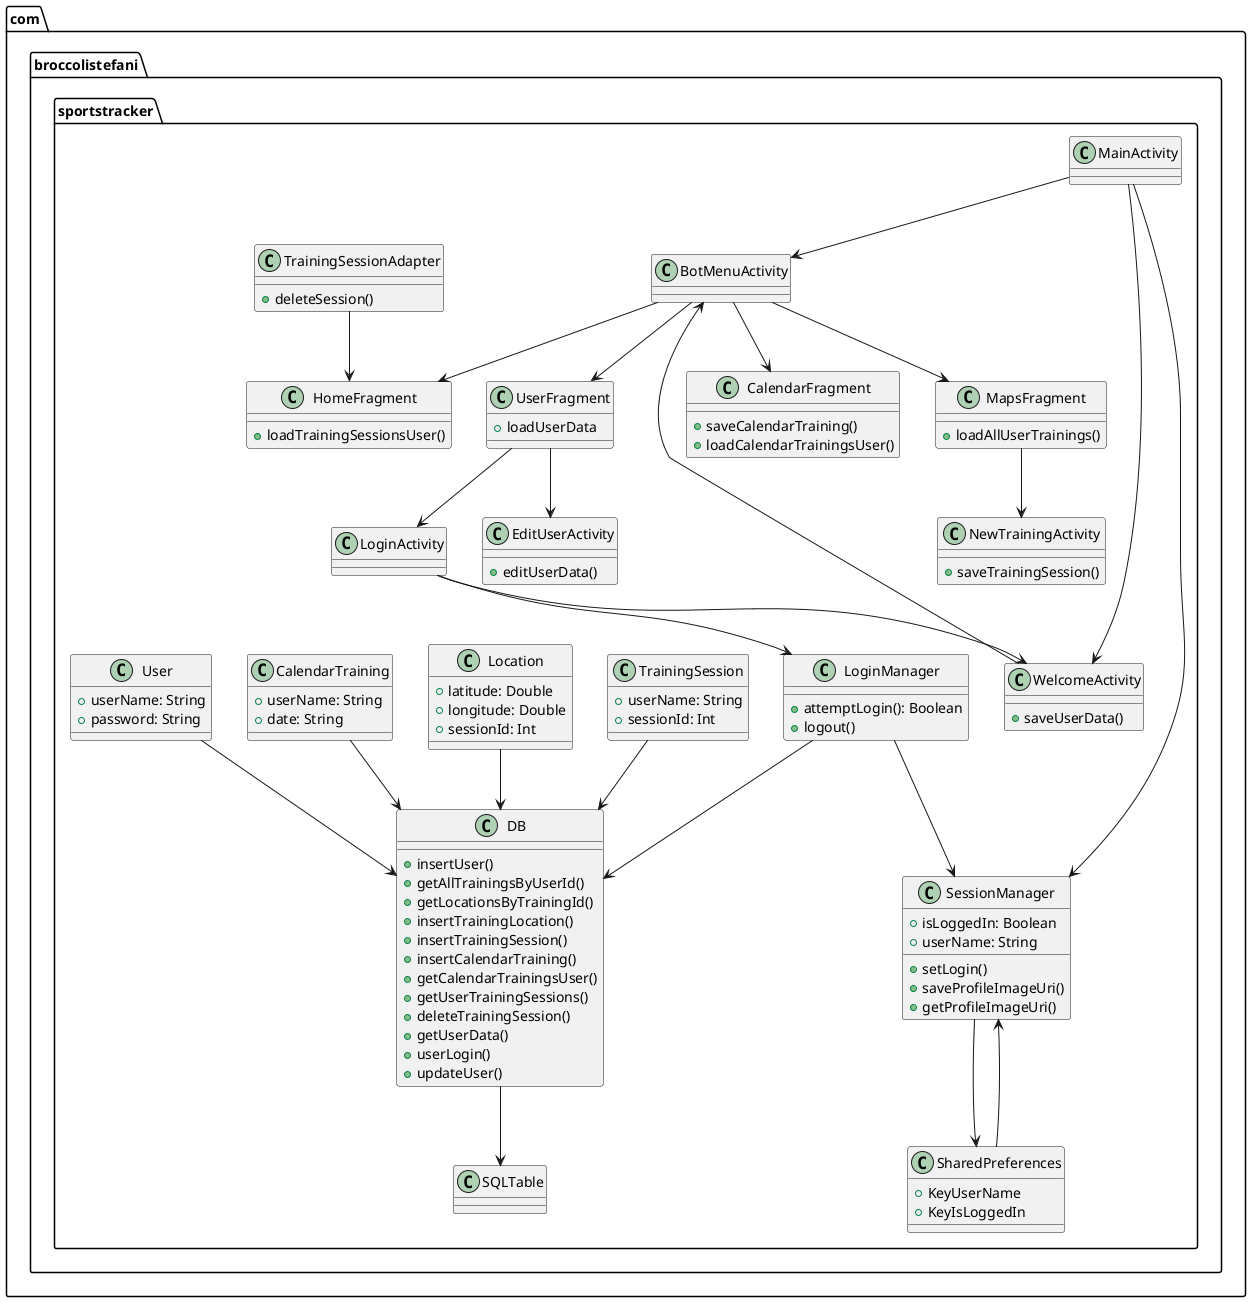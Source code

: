 @startuml
package com.broccolistefani.sportstracker {

    class MainActivity {
        }

        class BotMenuActivity {
        }

        class EditUserActivity {
            +editUserData()
        }

        class NewTrainingActivity {
            +saveTrainingSession()
        }

        class WelcomeActivity {
            +saveUserData()
        }

        class LoginActivity {
        }

        class TrainingSessionAdapter{
            +deleteSession()
        }

        class CalendarFragment {
            +saveCalendarTraining()
            +loadCalendarTrainingsUser()
        }

        class HomeFragment {
            +loadTrainingSessionsUser()
        }

        class MapsFragment {
            +loadAllUserTrainings()
        }

        class UserFragment {
            +loadUserData
        }

        class SessionManager {
            +isLoggedIn: Boolean
            +userName: String
            +setLogin()
            +saveProfileImageUri()
            +getProfileImageUri()
        }

        class LoginManager {
            +attemptLogin(): Boolean
            +logout()
        }

        class DB {
            +insertUser()
            +getAllTrainingsByUserId()
            +getLocationsByTrainingId()
            +insertTrainingLocation()
            +insertTrainingSession()
            +insertCalendarTraining()
            +getCalendarTrainingsUser()
            +getUserTrainingSessions()
            +deleteTrainingSession()
            +getUserData()
            +userLogin()
            +updateUser()
        }

        class User {
            +userName: String
            +password: String
        }

        class TrainingSession {
            +userName: String
            +sessionId: Int
        }

        class Location {
            +latitude: Double
            +longitude: Double
            +sessionId: Int
        }

        class CalendarTraining {
            +userName: String
            +date: String
        }

        class SharedPreferences {
            +KeyUserName
            +KeyIsLoggedIn
        }

        class SQLTable{
        }

        MainActivity --> BotMenuActivity
        MainActivity --> WelcomeActivity
        MainActivity --> SessionManager

        WelcomeActivity --> BotMenuActivity

        BotMenuActivity --> UserFragment
        BotMenuActivity --> HomeFragment
        BotMenuActivity --> MapsFragment
        BotMenuActivity --> CalendarFragment

        UserFragment --> EditUserActivity
        UserFragment --> LoginActivity
        MapsFragment --> NewTrainingActivity
        TrainingSessionAdapter --> HomeFragment

        LoginActivity --> WelcomeActivity
        LoginActivity --> LoginManager

        LoginManager --> SessionManager
        LoginManager --> DB
        SessionManager --> SharedPreferences

        SharedPreferences --> SessionManager

        DB --> SQLTable
        User --> DB
        TrainingSession --> DB
        CalendarTraining --> DB
        Location --> DB
}
@enduml